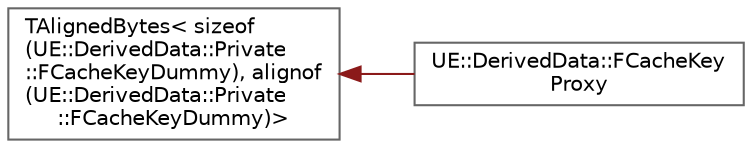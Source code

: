 digraph "Graphical Class Hierarchy"
{
 // INTERACTIVE_SVG=YES
 // LATEX_PDF_SIZE
  bgcolor="transparent";
  edge [fontname=Helvetica,fontsize=10,labelfontname=Helvetica,labelfontsize=10];
  node [fontname=Helvetica,fontsize=10,shape=box,height=0.2,width=0.4];
  rankdir="LR";
  Node0 [id="Node000000",label="TAlignedBytes\< sizeof\l(UE::DerivedData::Private\l::FCacheKeyDummy), alignof\l(UE::DerivedData::Private\l::FCacheKeyDummy)\>",height=0.2,width=0.4,color="grey40", fillcolor="white", style="filled",URL="$dd/d1d/structTAlignedBytes.html",tooltip=" "];
  Node0 -> Node1 [id="edge6069_Node000000_Node000001",dir="back",color="firebrick4",style="solid",tooltip=" "];
  Node1 [id="Node000001",label="UE::DerivedData::FCacheKey\lProxy",height=0.2,width=0.4,color="grey40", fillcolor="white", style="filled",URL="$d7/d78/structUE_1_1DerivedData_1_1FCacheKeyProxy.html",tooltip=" "];
}
